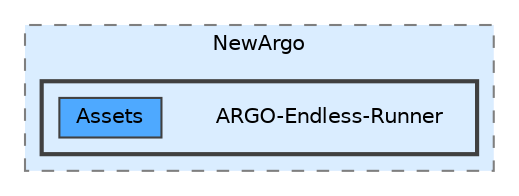 digraph "C:/Users/gameuser/Desktop/NewArgo/ARGO-Endless-Runner"
{
 // LATEX_PDF_SIZE
  bgcolor="transparent";
  edge [fontname=Helvetica,fontsize=10,labelfontname=Helvetica,labelfontsize=10];
  node [fontname=Helvetica,fontsize=10,shape=box,height=0.2,width=0.4];
  compound=true
  subgraph clusterdir_031772d025bebd47aefeb933035f3a86 {
    graph [ bgcolor="#daedff", pencolor="grey50", label="NewArgo", fontname=Helvetica,fontsize=10 style="filled,dashed", URL="dir_031772d025bebd47aefeb933035f3a86.html",tooltip=""]
  subgraph clusterdir_a7c46a0ccc9c1ab92e98a9e9dab2e071 {
    graph [ bgcolor="#daedff", pencolor="grey25", label="", fontname=Helvetica,fontsize=10 style="filled,bold", URL="dir_a7c46a0ccc9c1ab92e98a9e9dab2e071.html",tooltip=""]
    dir_a7c46a0ccc9c1ab92e98a9e9dab2e071 [shape=plaintext, label="ARGO-Endless-Runner"];
  dir_1fea95b15aded936b9cdea9fc3ee6324 [label="Assets", fillcolor="#4ea9ff", color="grey25", style="filled", URL="dir_1fea95b15aded936b9cdea9fc3ee6324.html",tooltip=""];
  }
  }
}
